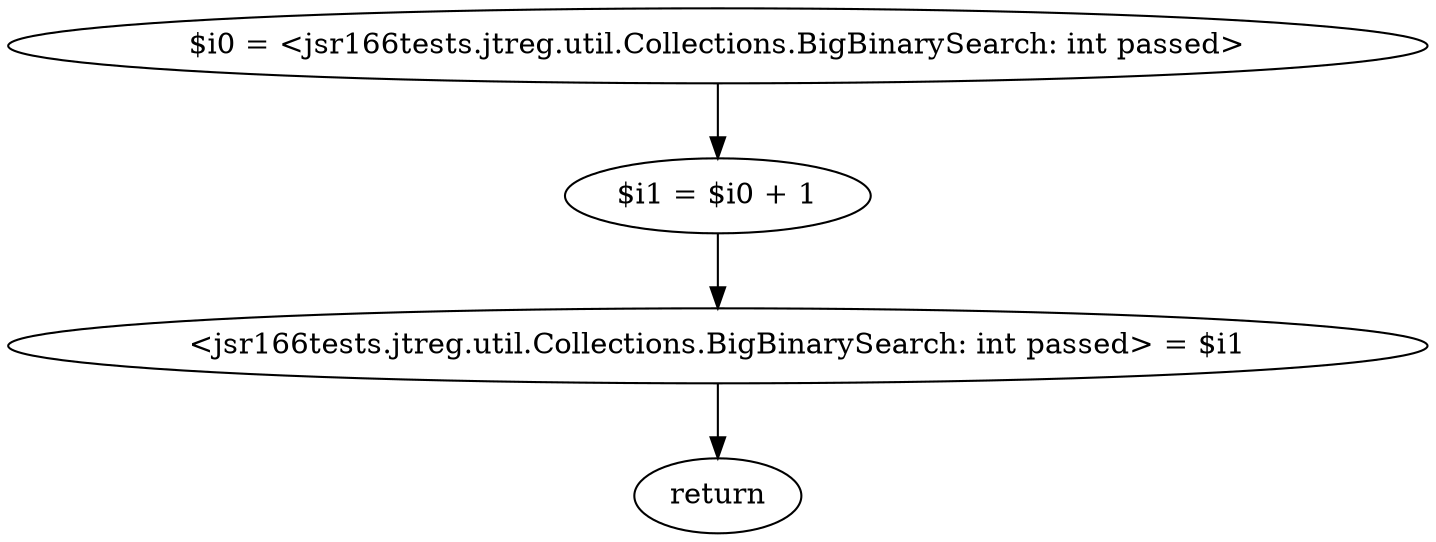 digraph "unitGraph" {
    "$i0 = <jsr166tests.jtreg.util.Collections.BigBinarySearch: int passed>"
    "$i1 = $i0 + 1"
    "<jsr166tests.jtreg.util.Collections.BigBinarySearch: int passed> = $i1"
    "return"
    "$i0 = <jsr166tests.jtreg.util.Collections.BigBinarySearch: int passed>"->"$i1 = $i0 + 1";
    "$i1 = $i0 + 1"->"<jsr166tests.jtreg.util.Collections.BigBinarySearch: int passed> = $i1";
    "<jsr166tests.jtreg.util.Collections.BigBinarySearch: int passed> = $i1"->"return";
}
